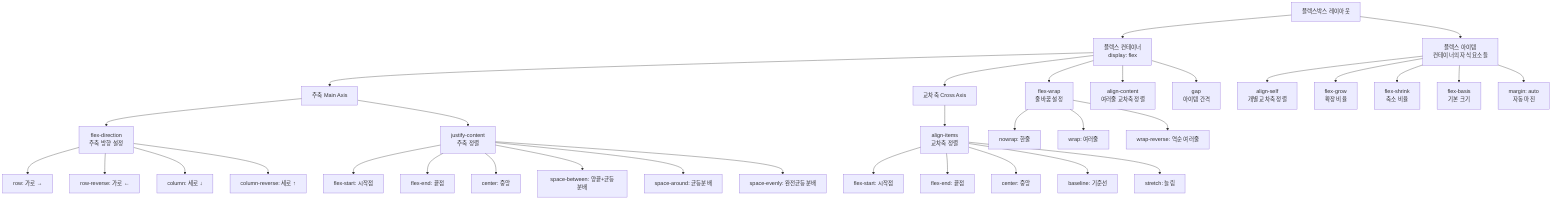 graph TD
    A[플렉스박스 레이아웃] --> B[플렉스 컨테이너<br/>display: flex]
    A --> C[플렉스 아이템<br/>컨테이너의 자식 요소들]
    
    B --> D[주축 Main Axis]
    B --> E[교차축 Cross Axis]
    
    D --> F[flex-direction<br/>주축 방향 설정]
    F --> F1[row: 가로 →]
    F --> F2[row-reverse: 가로 ←]
    F --> F3[column: 세로 ↓]
    F --> F4[column-reverse: 세로 ↑]
    
    D --> G[justify-content<br/>주축 정렬]
    G --> G1[flex-start: 시작점]
    G --> G2[flex-end: 끝점]
    G --> G3[center: 중앙]
    G --> G4[space-between: 양끝+균등분배]
    G --> G5[space-around: 균등분배]
    G --> G6[space-evenly: 완전균등분배]
    
    E --> H[align-items<br/>교차축 정렬]
    H --> H1[flex-start: 시작점]
    H --> H2[flex-end: 끝점]
    H --> H3[center: 중앙]
    H --> H4[baseline: 기준선]
    H --> H5[stretch: 늘림]
    
    B --> I[flex-wrap<br/>줄바꿈 설정]
    I --> I1[nowrap: 한줄]
    I --> I2[wrap: 여러줄]
    I --> I3[wrap-reverse: 역순 여러줄]
    
    B --> J[align-content<br/>여러줄 교차축 정렬]
    B --> K[gap<br/>아이템 간격]
    
    C --> L[align-self<br/>개별 교차축 정렬]
    C --> M[flex-grow<br/>확장 비율]
    C --> N[flex-shrink<br/>축소 비율]
    C --> O[flex-basis<br/>기본 크기]
    C --> P[margin: auto<br/>자동 마진]